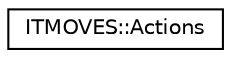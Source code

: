 digraph "Graphical Class Hierarchy"
{
 // LATEX_PDF_SIZE
  edge [fontname="Helvetica",fontsize="10",labelfontname="Helvetica",labelfontsize="10"];
  node [fontname="Helvetica",fontsize="10",shape=record];
  rankdir="LR";
  Node0 [label="ITMOVES::Actions",height=0.2,width=0.4,color="black", fillcolor="white", style="filled",URL="$class_i_t_m_o_v_e_s_1_1_actions.html",tooltip="This class contains all functions for the vehicle states, auxiliary functions and an instance of the ..."];
}
